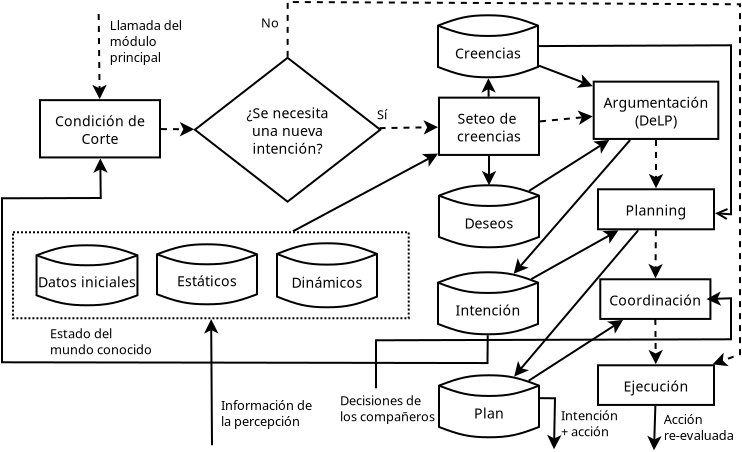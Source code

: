 <?xml version="1.0" encoding="UTF-8"?>
<dia:diagram xmlns:dia="http://www.lysator.liu.se/~alla/dia/">
  <dia:layer name="Background" visible="true" active="true">
    <dia:object type="Flowchart - Box" version="0" id="O0">
      <dia:attribute name="obj_pos">
        <dia:point val="1.15,11.9"/>
      </dia:attribute>
      <dia:attribute name="obj_bb">
        <dia:rectangle val="1.1,11.85;20.986,16.248"/>
      </dia:attribute>
      <dia:attribute name="elem_corner">
        <dia:point val="1.15,11.9"/>
      </dia:attribute>
      <dia:attribute name="elem_width">
        <dia:real val="19.786"/>
      </dia:attribute>
      <dia:attribute name="elem_height">
        <dia:real val="4.298"/>
      </dia:attribute>
      <dia:attribute name="border_width">
        <dia:real val="0.1"/>
      </dia:attribute>
      <dia:attribute name="show_background">
        <dia:boolean val="false"/>
      </dia:attribute>
      <dia:attribute name="line_style">
        <dia:enum val="4"/>
      </dia:attribute>
      <dia:attribute name="padding">
        <dia:real val="0.5"/>
      </dia:attribute>
      <dia:attribute name="text">
        <dia:composite type="text">
          <dia:attribute name="string">
            <dia:string>##</dia:string>
          </dia:attribute>
          <dia:attribute name="font">
            <dia:font family="sans" style="0" name="Helvetica"/>
          </dia:attribute>
          <dia:attribute name="height">
            <dia:real val="0.8"/>
          </dia:attribute>
          <dia:attribute name="pos">
            <dia:point val="11.043,14.289"/>
          </dia:attribute>
          <dia:attribute name="color">
            <dia:color val="#000000"/>
          </dia:attribute>
          <dia:attribute name="alignment">
            <dia:enum val="1"/>
          </dia:attribute>
        </dia:composite>
      </dia:attribute>
    </dia:object>
    <dia:object type="Standard - Line" version="0" id="O1">
      <dia:attribute name="obj_pos">
        <dia:point val="5.434,0.986"/>
      </dia:attribute>
      <dia:attribute name="obj_bb">
        <dia:rectangle val="5.114,0.935;5.838,5.356"/>
      </dia:attribute>
      <dia:attribute name="conn_endpoints">
        <dia:point val="5.434,0.986"/>
        <dia:point val="5.483,5.244"/>
      </dia:attribute>
      <dia:attribute name="numcp">
        <dia:int val="1"/>
      </dia:attribute>
      <dia:attribute name="line_style">
        <dia:enum val="1"/>
      </dia:attribute>
      <dia:attribute name="end_arrow">
        <dia:enum val="22"/>
      </dia:attribute>
      <dia:attribute name="end_arrow_length">
        <dia:real val="0.5"/>
      </dia:attribute>
      <dia:attribute name="end_arrow_width">
        <dia:real val="0.5"/>
      </dia:attribute>
      <dia:attribute name="dashlength">
        <dia:real val="0.3"/>
      </dia:attribute>
      <dia:connections>
        <dia:connection handle="1" to="O2" connection="16"/>
      </dia:connections>
    </dia:object>
    <dia:object type="Flowchart - Box" version="0" id="O2">
      <dia:attribute name="obj_pos">
        <dia:point val="2.5,5.293"/>
      </dia:attribute>
      <dia:attribute name="obj_bb">
        <dia:rectangle val="2.45,5.243;8.55,8.207"/>
      </dia:attribute>
      <dia:attribute name="elem_corner">
        <dia:point val="2.5,5.293"/>
      </dia:attribute>
      <dia:attribute name="elem_width">
        <dia:real val="6"/>
      </dia:attribute>
      <dia:attribute name="elem_height">
        <dia:real val="2.864"/>
      </dia:attribute>
      <dia:attribute name="show_background">
        <dia:boolean val="true"/>
      </dia:attribute>
      <dia:attribute name="padding">
        <dia:real val="0.5"/>
      </dia:attribute>
      <dia:attribute name="text">
        <dia:composite type="text">
          <dia:attribute name="string">
            <dia:string>#Condición de 
Corte#</dia:string>
          </dia:attribute>
          <dia:attribute name="font">
            <dia:font family="sans" style="0" name="Helvetica"/>
          </dia:attribute>
          <dia:attribute name="height">
            <dia:real val="0.882"/>
          </dia:attribute>
          <dia:attribute name="pos">
            <dia:point val="5.5,6.548"/>
          </dia:attribute>
          <dia:attribute name="color">
            <dia:color val="#000000"/>
          </dia:attribute>
          <dia:attribute name="alignment">
            <dia:enum val="1"/>
          </dia:attribute>
        </dia:composite>
      </dia:attribute>
    </dia:object>
    <dia:object type="Flowchart - Magnetic Disk" version="1" id="O3">
      <dia:attribute name="obj_pos">
        <dia:point val="2.35,12.55"/>
      </dia:attribute>
      <dia:attribute name="obj_bb">
        <dia:rectangle val="2.3,12.5;7.4,15.6"/>
      </dia:attribute>
      <dia:attribute name="meta">
        <dia:composite type="dict"/>
      </dia:attribute>
      <dia:attribute name="elem_corner">
        <dia:point val="2.35,12.55"/>
      </dia:attribute>
      <dia:attribute name="elem_width">
        <dia:real val="5"/>
      </dia:attribute>
      <dia:attribute name="elem_height">
        <dia:real val="3"/>
      </dia:attribute>
      <dia:attribute name="line_width">
        <dia:real val="0.1"/>
      </dia:attribute>
      <dia:attribute name="line_colour">
        <dia:color val="#000000"/>
      </dia:attribute>
      <dia:attribute name="fill_colour">
        <dia:color val="#ffffff"/>
      </dia:attribute>
      <dia:attribute name="show_background">
        <dia:boolean val="true"/>
      </dia:attribute>
      <dia:attribute name="line_style">
        <dia:enum val="0"/>
        <dia:real val="1"/>
      </dia:attribute>
      <dia:attribute name="padding">
        <dia:real val="0.1"/>
      </dia:attribute>
      <dia:attribute name="text">
        <dia:composite type="text">
          <dia:attribute name="string">
            <dia:string>#Datos iniciales#</dia:string>
          </dia:attribute>
          <dia:attribute name="font">
            <dia:font family="sans" style="0" name="Helvetica"/>
          </dia:attribute>
          <dia:attribute name="height">
            <dia:real val="0.882"/>
          </dia:attribute>
          <dia:attribute name="pos">
            <dia:point val="4.85,14.565"/>
          </dia:attribute>
          <dia:attribute name="color">
            <dia:color val="#000000"/>
          </dia:attribute>
          <dia:attribute name="alignment">
            <dia:enum val="1"/>
          </dia:attribute>
        </dia:composite>
      </dia:attribute>
      <dia:attribute name="flip_horizontal">
        <dia:boolean val="false"/>
      </dia:attribute>
      <dia:attribute name="flip_vertical">
        <dia:boolean val="false"/>
      </dia:attribute>
      <dia:attribute name="subscale">
        <dia:real val="1"/>
      </dia:attribute>
    </dia:object>
    <dia:object type="Flowchart - Magnetic Disk" version="1" id="O4">
      <dia:attribute name="obj_pos">
        <dia:point val="8.35,12.5"/>
      </dia:attribute>
      <dia:attribute name="obj_bb">
        <dia:rectangle val="8.3,12.45;13.4,15.55"/>
      </dia:attribute>
      <dia:attribute name="meta">
        <dia:composite type="dict"/>
      </dia:attribute>
      <dia:attribute name="elem_corner">
        <dia:point val="8.35,12.5"/>
      </dia:attribute>
      <dia:attribute name="elem_width">
        <dia:real val="5"/>
      </dia:attribute>
      <dia:attribute name="elem_height">
        <dia:real val="3"/>
      </dia:attribute>
      <dia:attribute name="line_width">
        <dia:real val="0.1"/>
      </dia:attribute>
      <dia:attribute name="line_colour">
        <dia:color val="#000000"/>
      </dia:attribute>
      <dia:attribute name="fill_colour">
        <dia:color val="#ffffff"/>
      </dia:attribute>
      <dia:attribute name="show_background">
        <dia:boolean val="true"/>
      </dia:attribute>
      <dia:attribute name="line_style">
        <dia:enum val="0"/>
        <dia:real val="1"/>
      </dia:attribute>
      <dia:attribute name="padding">
        <dia:real val="0.1"/>
      </dia:attribute>
      <dia:attribute name="text">
        <dia:composite type="text">
          <dia:attribute name="string">
            <dia:string>#Estáticos#</dia:string>
          </dia:attribute>
          <dia:attribute name="font">
            <dia:font family="sans" style="0" name="Helvetica"/>
          </dia:attribute>
          <dia:attribute name="height">
            <dia:real val="0.882"/>
          </dia:attribute>
          <dia:attribute name="pos">
            <dia:point val="10.85,14.515"/>
          </dia:attribute>
          <dia:attribute name="color">
            <dia:color val="#000000"/>
          </dia:attribute>
          <dia:attribute name="alignment">
            <dia:enum val="1"/>
          </dia:attribute>
        </dia:composite>
      </dia:attribute>
      <dia:attribute name="flip_horizontal">
        <dia:boolean val="false"/>
      </dia:attribute>
      <dia:attribute name="flip_vertical">
        <dia:boolean val="false"/>
      </dia:attribute>
      <dia:attribute name="subscale">
        <dia:real val="1"/>
      </dia:attribute>
    </dia:object>
    <dia:object type="Flowchart - Magnetic Disk" version="1" id="O5">
      <dia:attribute name="obj_pos">
        <dia:point val="14.35,12.45"/>
      </dia:attribute>
      <dia:attribute name="obj_bb">
        <dia:rectangle val="14.3,12.4;19.4,15.7"/>
      </dia:attribute>
      <dia:attribute name="meta">
        <dia:composite type="dict"/>
      </dia:attribute>
      <dia:attribute name="elem_corner">
        <dia:point val="14.35,12.45"/>
      </dia:attribute>
      <dia:attribute name="elem_width">
        <dia:real val="5"/>
      </dia:attribute>
      <dia:attribute name="elem_height">
        <dia:real val="3.2"/>
      </dia:attribute>
      <dia:attribute name="line_width">
        <dia:real val="0.1"/>
      </dia:attribute>
      <dia:attribute name="line_colour">
        <dia:color val="#000000"/>
      </dia:attribute>
      <dia:attribute name="fill_colour">
        <dia:color val="#ffffff"/>
      </dia:attribute>
      <dia:attribute name="show_background">
        <dia:boolean val="true"/>
      </dia:attribute>
      <dia:attribute name="line_style">
        <dia:enum val="0"/>
        <dia:real val="1"/>
      </dia:attribute>
      <dia:attribute name="padding">
        <dia:real val="0.1"/>
      </dia:attribute>
      <dia:attribute name="text">
        <dia:composite type="text">
          <dia:attribute name="string">
            <dia:string>#Dinámicos#</dia:string>
          </dia:attribute>
          <dia:attribute name="font">
            <dia:font family="sans" style="0" name="Helvetica"/>
          </dia:attribute>
          <dia:attribute name="height">
            <dia:real val="0.882"/>
          </dia:attribute>
          <dia:attribute name="pos">
            <dia:point val="16.85,14.581"/>
          </dia:attribute>
          <dia:attribute name="color">
            <dia:color val="#000000"/>
          </dia:attribute>
          <dia:attribute name="alignment">
            <dia:enum val="1"/>
          </dia:attribute>
        </dia:composite>
      </dia:attribute>
      <dia:attribute name="flip_horizontal">
        <dia:boolean val="false"/>
      </dia:attribute>
      <dia:attribute name="flip_vertical">
        <dia:boolean val="false"/>
      </dia:attribute>
      <dia:attribute name="subscale">
        <dia:real val="1"/>
      </dia:attribute>
    </dia:object>
    <dia:object type="Standard - Line" version="0" id="O6">
      <dia:attribute name="obj_pos">
        <dia:point val="11.1,22.55"/>
      </dia:attribute>
      <dia:attribute name="obj_bb">
        <dia:rectangle val="10.7,16.133;11.424,22.6"/>
      </dia:attribute>
      <dia:attribute name="conn_endpoints">
        <dia:point val="11.1,22.55"/>
        <dia:point val="11.058,16.245"/>
      </dia:attribute>
      <dia:attribute name="numcp">
        <dia:int val="1"/>
      </dia:attribute>
      <dia:attribute name="end_arrow">
        <dia:enum val="22"/>
      </dia:attribute>
      <dia:attribute name="end_arrow_length">
        <dia:real val="0.5"/>
      </dia:attribute>
      <dia:attribute name="end_arrow_width">
        <dia:real val="0.5"/>
      </dia:attribute>
      <dia:connections>
        <dia:connection handle="1" to="O0" connection="16"/>
      </dia:connections>
    </dia:object>
    <dia:object type="Standard - Text" version="1" id="O7">
      <dia:attribute name="obj_pos">
        <dia:point val="3,17.2"/>
      </dia:attribute>
      <dia:attribute name="obj_bb">
        <dia:rectangle val="3,16.56;7.647,18.133"/>
      </dia:attribute>
      <dia:attribute name="text">
        <dia:composite type="text">
          <dia:attribute name="string">
            <dia:string>#Estado del
mundo conocido#</dia:string>
          </dia:attribute>
          <dia:attribute name="font">
            <dia:font family="sans" style="0" name="Helvetica"/>
          </dia:attribute>
          <dia:attribute name="height">
            <dia:real val="0.8"/>
          </dia:attribute>
          <dia:attribute name="pos">
            <dia:point val="3,17.2"/>
          </dia:attribute>
          <dia:attribute name="color">
            <dia:color val="#000000"/>
          </dia:attribute>
          <dia:attribute name="alignment">
            <dia:enum val="0"/>
          </dia:attribute>
        </dia:composite>
      </dia:attribute>
      <dia:attribute name="valign">
        <dia:enum val="3"/>
      </dia:attribute>
    </dia:object>
    <dia:object type="Flowchart - Magnetic Disk" version="1" id="O8">
      <dia:attribute name="obj_pos">
        <dia:point val="22.4,1.05"/>
      </dia:attribute>
      <dia:attribute name="obj_bb">
        <dia:rectangle val="22.35,1;27.45,4.2"/>
      </dia:attribute>
      <dia:attribute name="meta">
        <dia:composite type="dict"/>
      </dia:attribute>
      <dia:attribute name="elem_corner">
        <dia:point val="22.4,1.05"/>
      </dia:attribute>
      <dia:attribute name="elem_width">
        <dia:real val="5"/>
      </dia:attribute>
      <dia:attribute name="elem_height">
        <dia:real val="3.1"/>
      </dia:attribute>
      <dia:attribute name="line_width">
        <dia:real val="0.1"/>
      </dia:attribute>
      <dia:attribute name="line_colour">
        <dia:color val="#000000"/>
      </dia:attribute>
      <dia:attribute name="fill_colour">
        <dia:color val="#ffffff"/>
      </dia:attribute>
      <dia:attribute name="show_background">
        <dia:boolean val="true"/>
      </dia:attribute>
      <dia:attribute name="line_style">
        <dia:enum val="0"/>
        <dia:real val="1"/>
      </dia:attribute>
      <dia:attribute name="padding">
        <dia:real val="0.1"/>
      </dia:attribute>
      <dia:attribute name="text">
        <dia:composite type="text">
          <dia:attribute name="string">
            <dia:string>#Creencias#</dia:string>
          </dia:attribute>
          <dia:attribute name="font">
            <dia:font family="sans" style="0" name="Helvetica"/>
          </dia:attribute>
          <dia:attribute name="height">
            <dia:real val="0.882"/>
          </dia:attribute>
          <dia:attribute name="pos">
            <dia:point val="24.9,3.123"/>
          </dia:attribute>
          <dia:attribute name="color">
            <dia:color val="#000000"/>
          </dia:attribute>
          <dia:attribute name="alignment">
            <dia:enum val="1"/>
          </dia:attribute>
        </dia:composite>
      </dia:attribute>
      <dia:attribute name="flip_horizontal">
        <dia:boolean val="false"/>
      </dia:attribute>
      <dia:attribute name="flip_vertical">
        <dia:boolean val="false"/>
      </dia:attribute>
      <dia:attribute name="subscale">
        <dia:real val="1"/>
      </dia:attribute>
    </dia:object>
    <dia:object type="Flowchart - Diamond" version="0" id="O9">
      <dia:attribute name="obj_pos">
        <dia:point val="10.323,3.236"/>
      </dia:attribute>
      <dia:attribute name="obj_bb">
        <dia:rectangle val="10.273,3.186;19.483,10.357"/>
      </dia:attribute>
      <dia:attribute name="elem_corner">
        <dia:point val="10.323,3.236"/>
      </dia:attribute>
      <dia:attribute name="elem_width">
        <dia:real val="9.11"/>
      </dia:attribute>
      <dia:attribute name="elem_height">
        <dia:real val="7.072"/>
      </dia:attribute>
      <dia:attribute name="border_width">
        <dia:real val="0.1"/>
      </dia:attribute>
      <dia:attribute name="show_background">
        <dia:boolean val="true"/>
      </dia:attribute>
      <dia:attribute name="padding">
        <dia:real val="0.354"/>
      </dia:attribute>
      <dia:attribute name="text">
        <dia:composite type="text">
          <dia:attribute name="string">
            <dia:string>#¿Se necesita
una nueva
intención?#</dia:string>
          </dia:attribute>
          <dia:attribute name="font">
            <dia:font family="sans" style="0" name="Helvetica"/>
          </dia:attribute>
          <dia:attribute name="height">
            <dia:real val="0.882"/>
          </dia:attribute>
          <dia:attribute name="pos">
            <dia:point val="14.878,6.154"/>
          </dia:attribute>
          <dia:attribute name="color">
            <dia:color val="#000000"/>
          </dia:attribute>
          <dia:attribute name="alignment">
            <dia:enum val="1"/>
          </dia:attribute>
        </dia:composite>
      </dia:attribute>
    </dia:object>
    <dia:object type="Flowchart - Magnetic Disk" version="1" id="O10">
      <dia:attribute name="obj_pos">
        <dia:point val="22.45,9.55"/>
      </dia:attribute>
      <dia:attribute name="obj_bb">
        <dia:rectangle val="22.4,9.5;27.5,12.7"/>
      </dia:attribute>
      <dia:attribute name="meta">
        <dia:composite type="dict"/>
      </dia:attribute>
      <dia:attribute name="elem_corner">
        <dia:point val="22.45,9.55"/>
      </dia:attribute>
      <dia:attribute name="elem_width">
        <dia:real val="5"/>
      </dia:attribute>
      <dia:attribute name="elem_height">
        <dia:real val="3.1"/>
      </dia:attribute>
      <dia:attribute name="line_width">
        <dia:real val="0.1"/>
      </dia:attribute>
      <dia:attribute name="line_colour">
        <dia:color val="#000000"/>
      </dia:attribute>
      <dia:attribute name="fill_colour">
        <dia:color val="#ffffff"/>
      </dia:attribute>
      <dia:attribute name="show_background">
        <dia:boolean val="true"/>
      </dia:attribute>
      <dia:attribute name="line_style">
        <dia:enum val="0"/>
        <dia:real val="1"/>
      </dia:attribute>
      <dia:attribute name="padding">
        <dia:real val="0.1"/>
      </dia:attribute>
      <dia:attribute name="text">
        <dia:composite type="text">
          <dia:attribute name="string">
            <dia:string>#Deseos#</dia:string>
          </dia:attribute>
          <dia:attribute name="font">
            <dia:font family="sans" style="0" name="Helvetica"/>
          </dia:attribute>
          <dia:attribute name="height">
            <dia:real val="0.882"/>
          </dia:attribute>
          <dia:attribute name="pos">
            <dia:point val="24.95,11.623"/>
          </dia:attribute>
          <dia:attribute name="color">
            <dia:color val="#000000"/>
          </dia:attribute>
          <dia:attribute name="alignment">
            <dia:enum val="1"/>
          </dia:attribute>
        </dia:composite>
      </dia:attribute>
      <dia:attribute name="flip_horizontal">
        <dia:boolean val="false"/>
      </dia:attribute>
      <dia:attribute name="flip_vertical">
        <dia:boolean val="false"/>
      </dia:attribute>
      <dia:attribute name="subscale">
        <dia:real val="1"/>
      </dia:attribute>
    </dia:object>
    <dia:object type="Flowchart - Magnetic Disk" version="1" id="O11">
      <dia:attribute name="obj_pos">
        <dia:point val="22.4,13.9"/>
      </dia:attribute>
      <dia:attribute name="obj_bb">
        <dia:rectangle val="22.35,13.85;27.45,17.05"/>
      </dia:attribute>
      <dia:attribute name="meta">
        <dia:composite type="dict"/>
      </dia:attribute>
      <dia:attribute name="elem_corner">
        <dia:point val="22.4,13.9"/>
      </dia:attribute>
      <dia:attribute name="elem_width">
        <dia:real val="5"/>
      </dia:attribute>
      <dia:attribute name="elem_height">
        <dia:real val="3.1"/>
      </dia:attribute>
      <dia:attribute name="line_width">
        <dia:real val="0.1"/>
      </dia:attribute>
      <dia:attribute name="line_colour">
        <dia:color val="#000000"/>
      </dia:attribute>
      <dia:attribute name="fill_colour">
        <dia:color val="#ffffff"/>
      </dia:attribute>
      <dia:attribute name="show_background">
        <dia:boolean val="true"/>
      </dia:attribute>
      <dia:attribute name="line_style">
        <dia:enum val="0"/>
        <dia:real val="1"/>
      </dia:attribute>
      <dia:attribute name="padding">
        <dia:real val="0.1"/>
      </dia:attribute>
      <dia:attribute name="text">
        <dia:composite type="text">
          <dia:attribute name="string">
            <dia:string>#Intención#</dia:string>
          </dia:attribute>
          <dia:attribute name="font">
            <dia:font family="sans" style="0" name="Helvetica"/>
          </dia:attribute>
          <dia:attribute name="height">
            <dia:real val="0.882"/>
          </dia:attribute>
          <dia:attribute name="pos">
            <dia:point val="24.9,15.973"/>
          </dia:attribute>
          <dia:attribute name="color">
            <dia:color val="#000000"/>
          </dia:attribute>
          <dia:attribute name="alignment">
            <dia:enum val="1"/>
          </dia:attribute>
        </dia:composite>
      </dia:attribute>
      <dia:attribute name="flip_horizontal">
        <dia:boolean val="false"/>
      </dia:attribute>
      <dia:attribute name="flip_vertical">
        <dia:boolean val="false"/>
      </dia:attribute>
      <dia:attribute name="subscale">
        <dia:real val="1"/>
      </dia:attribute>
    </dia:object>
    <dia:object type="Standard - Line" version="0" id="O12">
      <dia:attribute name="obj_pos">
        <dia:point val="8.55,6.74"/>
      </dia:attribute>
      <dia:attribute name="obj_bb">
        <dia:rectangle val="8.5,6.384;10.4,7.107"/>
      </dia:attribute>
      <dia:attribute name="conn_endpoints">
        <dia:point val="8.55,6.74"/>
        <dia:point val="10.289,6.749"/>
      </dia:attribute>
      <dia:attribute name="numcp">
        <dia:int val="1"/>
      </dia:attribute>
      <dia:attribute name="line_style">
        <dia:enum val="1"/>
      </dia:attribute>
      <dia:attribute name="end_arrow">
        <dia:enum val="22"/>
      </dia:attribute>
      <dia:attribute name="end_arrow_length">
        <dia:real val="0.5"/>
      </dia:attribute>
      <dia:attribute name="end_arrow_width">
        <dia:real val="0.5"/>
      </dia:attribute>
      <dia:attribute name="dashlength">
        <dia:real val="0.3"/>
      </dia:attribute>
      <dia:connections>
        <dia:connection handle="0" to="O2" connection="16"/>
        <dia:connection handle="1" to="O9" connection="16"/>
      </dia:connections>
    </dia:object>
    <dia:object type="Standard - PolyLine" version="0" id="O13">
      <dia:attribute name="obj_pos">
        <dia:point val="14.878,6.771"/>
      </dia:attribute>
      <dia:attribute name="obj_bb">
        <dia:rectangle val="19.348,6.249;25.062,6.972"/>
      </dia:attribute>
      <dia:attribute name="poly_points">
        <dia:point val="14.878,6.771"/>
        <dia:point val="24.95,6.6"/>
      </dia:attribute>
      <dia:attribute name="line_style">
        <dia:enum val="1"/>
      </dia:attribute>
      <dia:attribute name="dashlength">
        <dia:real val="0.3"/>
      </dia:attribute>
      <dia:attribute name="end_arrow">
        <dia:enum val="22"/>
      </dia:attribute>
      <dia:attribute name="end_arrow_length">
        <dia:real val="0.5"/>
      </dia:attribute>
      <dia:attribute name="end_arrow_width">
        <dia:real val="0.5"/>
      </dia:attribute>
      <dia:connections>
        <dia:connection handle="0" to="O9" connection="16"/>
        <dia:connection handle="1" to="O15" connection="16"/>
      </dia:connections>
    </dia:object>
    <dia:object type="Standard - Text" version="1" id="O14">
      <dia:attribute name="obj_pos">
        <dia:point val="13.546,1.661"/>
      </dia:attribute>
      <dia:attribute name="obj_bb">
        <dia:rectangle val="13.546,1.021;14.321,1.793"/>
      </dia:attribute>
      <dia:attribute name="text">
        <dia:composite type="text">
          <dia:attribute name="string">
            <dia:string>#No#</dia:string>
          </dia:attribute>
          <dia:attribute name="font">
            <dia:font family="sans" style="0" name="Helvetica"/>
          </dia:attribute>
          <dia:attribute name="height">
            <dia:real val="0.8"/>
          </dia:attribute>
          <dia:attribute name="pos">
            <dia:point val="13.546,1.661"/>
          </dia:attribute>
          <dia:attribute name="color">
            <dia:color val="#000000"/>
          </dia:attribute>
          <dia:attribute name="alignment">
            <dia:enum val="0"/>
          </dia:attribute>
        </dia:composite>
      </dia:attribute>
      <dia:attribute name="valign">
        <dia:enum val="3"/>
      </dia:attribute>
    </dia:object>
    <dia:object type="Flowchart - Box" version="0" id="O15">
      <dia:attribute name="obj_pos">
        <dia:point val="22.45,5.168"/>
      </dia:attribute>
      <dia:attribute name="obj_bb">
        <dia:rectangle val="22.4,5.118;27.5,8.082"/>
      </dia:attribute>
      <dia:attribute name="elem_corner">
        <dia:point val="22.45,5.168"/>
      </dia:attribute>
      <dia:attribute name="elem_width">
        <dia:real val="5"/>
      </dia:attribute>
      <dia:attribute name="elem_height">
        <dia:real val="2.864"/>
      </dia:attribute>
      <dia:attribute name="border_width">
        <dia:real val="0.1"/>
      </dia:attribute>
      <dia:attribute name="show_background">
        <dia:boolean val="true"/>
      </dia:attribute>
      <dia:attribute name="padding">
        <dia:real val="0.5"/>
      </dia:attribute>
      <dia:attribute name="text">
        <dia:composite type="text">
          <dia:attribute name="string">
            <dia:string>#Seteo de 
creencias#</dia:string>
          </dia:attribute>
          <dia:attribute name="font">
            <dia:font family="sans" style="0" name="Helvetica"/>
          </dia:attribute>
          <dia:attribute name="height">
            <dia:real val="0.882"/>
          </dia:attribute>
          <dia:attribute name="pos">
            <dia:point val="24.95,6.423"/>
          </dia:attribute>
          <dia:attribute name="color">
            <dia:color val="#000000"/>
          </dia:attribute>
          <dia:attribute name="alignment">
            <dia:enum val="1"/>
          </dia:attribute>
        </dia:composite>
      </dia:attribute>
    </dia:object>
    <dia:object type="Standard - Line" version="0" id="O16">
      <dia:attribute name="obj_pos">
        <dia:point val="24.931,5.119"/>
      </dia:attribute>
      <dia:attribute name="obj_bb">
        <dia:rectangle val="24.566,4.088;25.289,5.169"/>
      </dia:attribute>
      <dia:attribute name="conn_endpoints">
        <dia:point val="24.931,5.119"/>
        <dia:point val="24.92,4.2"/>
      </dia:attribute>
      <dia:attribute name="numcp">
        <dia:int val="1"/>
      </dia:attribute>
      <dia:attribute name="end_arrow">
        <dia:enum val="22"/>
      </dia:attribute>
      <dia:attribute name="end_arrow_length">
        <dia:real val="0.5"/>
      </dia:attribute>
      <dia:attribute name="end_arrow_width">
        <dia:real val="0.5"/>
      </dia:attribute>
      <dia:connections>
        <dia:connection handle="0" to="O15" connection="16"/>
        <dia:connection handle="1" to="O8" connection="16"/>
      </dia:connections>
    </dia:object>
    <dia:object type="Standard - Line" version="0" id="O17">
      <dia:attribute name="obj_pos">
        <dia:point val="24.95,8.082"/>
      </dia:attribute>
      <dia:attribute name="obj_bb">
        <dia:rectangle val="24.588,8.032;25.312,9.662"/>
      </dia:attribute>
      <dia:attribute name="conn_endpoints">
        <dia:point val="24.95,8.082"/>
        <dia:point val="24.95,9.55"/>
      </dia:attribute>
      <dia:attribute name="numcp">
        <dia:int val="1"/>
      </dia:attribute>
      <dia:attribute name="end_arrow">
        <dia:enum val="22"/>
      </dia:attribute>
      <dia:attribute name="end_arrow_length">
        <dia:real val="0.5"/>
      </dia:attribute>
      <dia:attribute name="end_arrow_width">
        <dia:real val="0.5"/>
      </dia:attribute>
      <dia:connections>
        <dia:connection handle="0" to="O15" connection="16"/>
        <dia:connection handle="1" to="O10" connection="16"/>
      </dia:connections>
    </dia:object>
    <dia:object type="Standard - Line" version="0" id="O18">
      <dia:attribute name="obj_pos">
        <dia:point val="27.499,6.356"/>
      </dia:attribute>
      <dia:attribute name="obj_bb">
        <dia:rectangle val="27.445,5.781;30.461,6.501"/>
      </dia:attribute>
      <dia:attribute name="conn_endpoints">
        <dia:point val="27.499,6.356"/>
        <dia:point val="30.35,6.083"/>
      </dia:attribute>
      <dia:attribute name="numcp">
        <dia:int val="1"/>
      </dia:attribute>
      <dia:attribute name="line_style">
        <dia:enum val="1"/>
      </dia:attribute>
      <dia:attribute name="end_arrow">
        <dia:enum val="22"/>
      </dia:attribute>
      <dia:attribute name="end_arrow_length">
        <dia:real val="0.5"/>
      </dia:attribute>
      <dia:attribute name="end_arrow_width">
        <dia:real val="0.5"/>
      </dia:attribute>
      <dia:attribute name="dashlength">
        <dia:real val="0.3"/>
      </dia:attribute>
      <dia:connections>
        <dia:connection handle="0" to="O15" connection="16"/>
        <dia:connection handle="1" to="O19" connection="16"/>
      </dia:connections>
    </dia:object>
    <dia:object type="Flowchart - Box" version="0" id="O19">
      <dia:attribute name="obj_pos">
        <dia:point val="30.4,4.368"/>
      </dia:attribute>
      <dia:attribute name="obj_bb">
        <dia:rectangle val="30.35,4.318;36.25,7.282"/>
      </dia:attribute>
      <dia:attribute name="elem_corner">
        <dia:point val="30.4,4.368"/>
      </dia:attribute>
      <dia:attribute name="elem_width">
        <dia:real val="5.8"/>
      </dia:attribute>
      <dia:attribute name="elem_height">
        <dia:real val="2.864"/>
      </dia:attribute>
      <dia:attribute name="border_width">
        <dia:real val="0.1"/>
      </dia:attribute>
      <dia:attribute name="show_background">
        <dia:boolean val="true"/>
      </dia:attribute>
      <dia:attribute name="padding">
        <dia:real val="0.5"/>
      </dia:attribute>
      <dia:attribute name="text">
        <dia:composite type="text">
          <dia:attribute name="string">
            <dia:string>#Argumentación
(DeLP)#</dia:string>
          </dia:attribute>
          <dia:attribute name="font">
            <dia:font family="sans" style="0" name="Helvetica"/>
          </dia:attribute>
          <dia:attribute name="height">
            <dia:real val="0.882"/>
          </dia:attribute>
          <dia:attribute name="pos">
            <dia:point val="33.3,5.623"/>
          </dia:attribute>
          <dia:attribute name="color">
            <dia:color val="#000000"/>
          </dia:attribute>
          <dia:attribute name="alignment">
            <dia:enum val="1"/>
          </dia:attribute>
        </dia:composite>
      </dia:attribute>
    </dia:object>
    <dia:object type="Flowchart - Box" version="0" id="O20">
      <dia:attribute name="obj_pos">
        <dia:point val="30.4,9.75"/>
      </dia:attribute>
      <dia:attribute name="obj_bb">
        <dia:rectangle val="30.35,9.7;36.25,11.8"/>
      </dia:attribute>
      <dia:attribute name="elem_corner">
        <dia:point val="30.4,9.75"/>
      </dia:attribute>
      <dia:attribute name="elem_width">
        <dia:real val="5.8"/>
      </dia:attribute>
      <dia:attribute name="elem_height">
        <dia:real val="2"/>
      </dia:attribute>
      <dia:attribute name="border_width">
        <dia:real val="0.1"/>
      </dia:attribute>
      <dia:attribute name="show_background">
        <dia:boolean val="true"/>
      </dia:attribute>
      <dia:attribute name="padding">
        <dia:real val="0.5"/>
      </dia:attribute>
      <dia:attribute name="text">
        <dia:composite type="text">
          <dia:attribute name="string">
            <dia:string>#Planning#</dia:string>
          </dia:attribute>
          <dia:attribute name="font">
            <dia:font family="sans" style="0" name="Helvetica"/>
          </dia:attribute>
          <dia:attribute name="height">
            <dia:real val="0.882"/>
          </dia:attribute>
          <dia:attribute name="pos">
            <dia:point val="33.3,11.014"/>
          </dia:attribute>
          <dia:attribute name="color">
            <dia:color val="#000000"/>
          </dia:attribute>
          <dia:attribute name="alignment">
            <dia:enum val="1"/>
          </dia:attribute>
        </dia:composite>
      </dia:attribute>
    </dia:object>
    <dia:object type="Flowchart - Box" version="0" id="O21">
      <dia:attribute name="obj_pos">
        <dia:point val="30.4,18.55"/>
      </dia:attribute>
      <dia:attribute name="obj_bb">
        <dia:rectangle val="30.35,18.5;36.25,20.582"/>
      </dia:attribute>
      <dia:attribute name="elem_corner">
        <dia:point val="30.4,18.55"/>
      </dia:attribute>
      <dia:attribute name="elem_width">
        <dia:real val="5.8"/>
      </dia:attribute>
      <dia:attribute name="elem_height">
        <dia:real val="1.982"/>
      </dia:attribute>
      <dia:attribute name="border_width">
        <dia:real val="0.1"/>
      </dia:attribute>
      <dia:attribute name="show_background">
        <dia:boolean val="true"/>
      </dia:attribute>
      <dia:attribute name="padding">
        <dia:real val="0.5"/>
      </dia:attribute>
      <dia:attribute name="text">
        <dia:composite type="text">
          <dia:attribute name="string">
            <dia:string>#Ejecución#</dia:string>
          </dia:attribute>
          <dia:attribute name="font">
            <dia:font family="sans" style="0" name="Helvetica"/>
          </dia:attribute>
          <dia:attribute name="height">
            <dia:real val="0.882"/>
          </dia:attribute>
          <dia:attribute name="pos">
            <dia:point val="33.3,19.805"/>
          </dia:attribute>
          <dia:attribute name="color">
            <dia:color val="#000000"/>
          </dia:attribute>
          <dia:attribute name="alignment">
            <dia:enum val="1"/>
          </dia:attribute>
        </dia:composite>
      </dia:attribute>
    </dia:object>
    <dia:object type="Standard - Line" version="0" id="O22">
      <dia:attribute name="obj_pos">
        <dia:point val="33.3,7.282"/>
      </dia:attribute>
      <dia:attribute name="obj_bb">
        <dia:rectangle val="32.938,7.232;33.662,9.812"/>
      </dia:attribute>
      <dia:attribute name="conn_endpoints">
        <dia:point val="33.3,7.282"/>
        <dia:point val="33.3,9.7"/>
      </dia:attribute>
      <dia:attribute name="numcp">
        <dia:int val="1"/>
      </dia:attribute>
      <dia:attribute name="line_style">
        <dia:enum val="1"/>
      </dia:attribute>
      <dia:attribute name="end_arrow">
        <dia:enum val="22"/>
      </dia:attribute>
      <dia:attribute name="end_arrow_length">
        <dia:real val="0.5"/>
      </dia:attribute>
      <dia:attribute name="end_arrow_width">
        <dia:real val="0.5"/>
      </dia:attribute>
      <dia:attribute name="dashlength">
        <dia:real val="0.3"/>
      </dia:attribute>
      <dia:connections>
        <dia:connection handle="0" to="O19" connection="16"/>
        <dia:connection handle="1" to="O20" connection="16"/>
      </dia:connections>
    </dia:object>
    <dia:object type="Standard - Line" version="0" id="O23">
      <dia:attribute name="obj_pos">
        <dia:point val="33.292,11.799"/>
      </dia:attribute>
      <dia:attribute name="obj_bb">
        <dia:rectangle val="32.918,11.749;33.641,14.312"/>
      </dia:attribute>
      <dia:attribute name="conn_endpoints">
        <dia:point val="33.292,11.799"/>
        <dia:point val="33.275,14.2"/>
      </dia:attribute>
      <dia:attribute name="numcp">
        <dia:int val="1"/>
      </dia:attribute>
      <dia:attribute name="line_style">
        <dia:enum val="1"/>
      </dia:attribute>
      <dia:attribute name="end_arrow">
        <dia:enum val="22"/>
      </dia:attribute>
      <dia:attribute name="end_arrow_length">
        <dia:real val="0.5"/>
      </dia:attribute>
      <dia:attribute name="end_arrow_width">
        <dia:real val="0.5"/>
      </dia:attribute>
      <dia:attribute name="dashlength">
        <dia:real val="0.3"/>
      </dia:attribute>
      <dia:connections>
        <dia:connection handle="0" to="O20" connection="16"/>
        <dia:connection handle="1" to="O40" connection="16"/>
      </dia:connections>
    </dia:object>
    <dia:object type="Standard - Line" version="0" id="O24">
      <dia:attribute name="obj_pos">
        <dia:point val="15.149,11.85"/>
      </dia:attribute>
      <dia:attribute name="obj_bb">
        <dia:rectangle val="15.081,7.896;22.498,11.918"/>
      </dia:attribute>
      <dia:attribute name="conn_endpoints">
        <dia:point val="15.149,11.85"/>
        <dia:point val="22.4,7.966"/>
      </dia:attribute>
      <dia:attribute name="numcp">
        <dia:int val="1"/>
      </dia:attribute>
      <dia:attribute name="end_arrow">
        <dia:enum val="22"/>
      </dia:attribute>
      <dia:attribute name="end_arrow_length">
        <dia:real val="0.5"/>
      </dia:attribute>
      <dia:attribute name="end_arrow_width">
        <dia:real val="0.5"/>
      </dia:attribute>
      <dia:connections>
        <dia:connection handle="0" to="O0" connection="16"/>
        <dia:connection handle="1" to="O15" connection="16"/>
      </dia:connections>
    </dia:object>
    <dia:object type="Standard - Line" version="0" id="O25">
      <dia:attribute name="obj_pos">
        <dia:point val="27.45,3.571"/>
      </dia:attribute>
      <dia:attribute name="obj_bb">
        <dia:rectangle val="27.385,3.507;30.455,4.803"/>
      </dia:attribute>
      <dia:attribute name="conn_endpoints">
        <dia:point val="27.45,3.571"/>
        <dia:point val="30.351,4.676"/>
      </dia:attribute>
      <dia:attribute name="numcp">
        <dia:int val="1"/>
      </dia:attribute>
      <dia:attribute name="end_arrow">
        <dia:enum val="22"/>
      </dia:attribute>
      <dia:attribute name="end_arrow_length">
        <dia:real val="0.5"/>
      </dia:attribute>
      <dia:attribute name="end_arrow_width">
        <dia:real val="0.5"/>
      </dia:attribute>
      <dia:connections>
        <dia:connection handle="0" to="O8" connection="16"/>
        <dia:connection handle="1" to="O19" connection="16"/>
      </dia:connections>
    </dia:object>
    <dia:object type="Standard - Line" version="0" id="O26">
      <dia:attribute name="obj_pos">
        <dia:point val="26.952,9.829"/>
      </dia:attribute>
      <dia:attribute name="obj_bb">
        <dia:rectangle val="26.883,7.213;31.06,9.898"/>
      </dia:attribute>
      <dia:attribute name="conn_endpoints">
        <dia:point val="26.952,9.829"/>
        <dia:point val="30.966,7.282"/>
      </dia:attribute>
      <dia:attribute name="numcp">
        <dia:int val="1"/>
      </dia:attribute>
      <dia:attribute name="end_arrow">
        <dia:enum val="22"/>
      </dia:attribute>
      <dia:attribute name="end_arrow_length">
        <dia:real val="0.5"/>
      </dia:attribute>
      <dia:attribute name="end_arrow_width">
        <dia:real val="0.5"/>
      </dia:attribute>
      <dia:connections>
        <dia:connection handle="0" to="O10" connection="16"/>
        <dia:connection handle="1" to="O19" connection="16"/>
      </dia:connections>
    </dia:object>
    <dia:object type="Standard - Line" version="0" id="O27">
      <dia:attribute name="obj_pos">
        <dia:point val="32.01,7.282"/>
      </dia:attribute>
      <dia:attribute name="obj_bb">
        <dia:rectangle val="26.11,7.212;32.08,14.059"/>
      </dia:attribute>
      <dia:attribute name="conn_endpoints">
        <dia:point val="32.01,7.282"/>
        <dia:point val="26.184,13.975"/>
      </dia:attribute>
      <dia:attribute name="numcp">
        <dia:int val="1"/>
      </dia:attribute>
      <dia:attribute name="end_arrow">
        <dia:enum val="22"/>
      </dia:attribute>
      <dia:attribute name="end_arrow_length">
        <dia:real val="0.5"/>
      </dia:attribute>
      <dia:attribute name="end_arrow_width">
        <dia:real val="0.5"/>
      </dia:attribute>
      <dia:connections>
        <dia:connection handle="0" to="O19" connection="16"/>
        <dia:connection handle="1" to="O11" connection="16"/>
      </dia:connections>
    </dia:object>
    <dia:object type="Standard - Line" version="0" id="O28">
      <dia:attribute name="obj_pos">
        <dia:point val="27.066,14.238"/>
      </dia:attribute>
      <dia:attribute name="obj_bb">
        <dia:rectangle val="26.998,11.731;31.521,14.306"/>
      </dia:attribute>
      <dia:attribute name="conn_endpoints">
        <dia:point val="27.066,14.238"/>
        <dia:point val="31.423,11.8"/>
      </dia:attribute>
      <dia:attribute name="numcp">
        <dia:int val="1"/>
      </dia:attribute>
      <dia:attribute name="end_arrow">
        <dia:enum val="22"/>
      </dia:attribute>
      <dia:attribute name="end_arrow_length">
        <dia:real val="0.5"/>
      </dia:attribute>
      <dia:attribute name="end_arrow_width">
        <dia:real val="0.5"/>
      </dia:attribute>
      <dia:connections>
        <dia:connection handle="0" to="O11" connection="16"/>
        <dia:connection handle="1" to="O20" connection="16"/>
      </dia:connections>
    </dia:object>
    <dia:object type="Flowchart - Magnetic Disk" version="1" id="O29">
      <dia:attribute name="obj_pos">
        <dia:point val="22.45,19.05"/>
      </dia:attribute>
      <dia:attribute name="obj_bb">
        <dia:rectangle val="22.4,19;27.5,22.2"/>
      </dia:attribute>
      <dia:attribute name="meta">
        <dia:composite type="dict"/>
      </dia:attribute>
      <dia:attribute name="elem_corner">
        <dia:point val="22.45,19.05"/>
      </dia:attribute>
      <dia:attribute name="elem_width">
        <dia:real val="5"/>
      </dia:attribute>
      <dia:attribute name="elem_height">
        <dia:real val="3.1"/>
      </dia:attribute>
      <dia:attribute name="line_width">
        <dia:real val="0.1"/>
      </dia:attribute>
      <dia:attribute name="line_colour">
        <dia:color val="#000000"/>
      </dia:attribute>
      <dia:attribute name="fill_colour">
        <dia:color val="#ffffff"/>
      </dia:attribute>
      <dia:attribute name="show_background">
        <dia:boolean val="true"/>
      </dia:attribute>
      <dia:attribute name="line_style">
        <dia:enum val="0"/>
        <dia:real val="1"/>
      </dia:attribute>
      <dia:attribute name="padding">
        <dia:real val="0.1"/>
      </dia:attribute>
      <dia:attribute name="text">
        <dia:composite type="text">
          <dia:attribute name="string">
            <dia:string>#Plan#</dia:string>
          </dia:attribute>
          <dia:attribute name="font">
            <dia:font family="sans" style="0" name="Helvetica"/>
          </dia:attribute>
          <dia:attribute name="height">
            <dia:real val="0.882"/>
          </dia:attribute>
          <dia:attribute name="pos">
            <dia:point val="24.95,21.123"/>
          </dia:attribute>
          <dia:attribute name="color">
            <dia:color val="#000000"/>
          </dia:attribute>
          <dia:attribute name="alignment">
            <dia:enum val="1"/>
          </dia:attribute>
        </dia:composite>
      </dia:attribute>
      <dia:attribute name="flip_horizontal">
        <dia:boolean val="false"/>
      </dia:attribute>
      <dia:attribute name="flip_vertical">
        <dia:boolean val="false"/>
      </dia:attribute>
      <dia:attribute name="subscale">
        <dia:real val="1"/>
      </dia:attribute>
    </dia:object>
    <dia:object type="Standard - Line" version="0" id="O30">
      <dia:attribute name="obj_pos">
        <dia:point val="32.41,11.8"/>
      </dia:attribute>
      <dia:attribute name="obj_bb">
        <dia:rectangle val="26.137,11.729;32.481,19.2"/>
      </dia:attribute>
      <dia:attribute name="conn_endpoints">
        <dia:point val="32.41,11.8"/>
        <dia:point val="26.209,19.115"/>
      </dia:attribute>
      <dia:attribute name="numcp">
        <dia:int val="1"/>
      </dia:attribute>
      <dia:attribute name="end_arrow">
        <dia:enum val="22"/>
      </dia:attribute>
      <dia:attribute name="end_arrow_length">
        <dia:real val="0.5"/>
      </dia:attribute>
      <dia:attribute name="end_arrow_width">
        <dia:real val="0.5"/>
      </dia:attribute>
      <dia:connections>
        <dia:connection handle="0" to="O20" connection="16"/>
        <dia:connection handle="1" to="O29" connection="16"/>
      </dia:connections>
    </dia:object>
    <dia:object type="Standard - Line" version="0" id="O31">
      <dia:attribute name="obj_pos">
        <dia:point val="26.933,19.322"/>
      </dia:attribute>
      <dia:attribute name="obj_bb">
        <dia:rectangle val="26.864,16.211;31.749,19.392"/>
      </dia:attribute>
      <dia:attribute name="conn_endpoints">
        <dia:point val="26.933,19.322"/>
        <dia:point val="31.655,16.28"/>
      </dia:attribute>
      <dia:attribute name="numcp">
        <dia:int val="1"/>
      </dia:attribute>
      <dia:attribute name="end_arrow">
        <dia:enum val="22"/>
      </dia:attribute>
      <dia:attribute name="end_arrow_length">
        <dia:real val="0.5"/>
      </dia:attribute>
      <dia:attribute name="end_arrow_width">
        <dia:real val="0.5"/>
      </dia:attribute>
      <dia:connections>
        <dia:connection handle="0" to="O29" connection="16"/>
        <dia:connection handle="1" to="O40" connection="16"/>
      </dia:connections>
    </dia:object>
    <dia:object type="Standard - Line" version="0" id="O32">
      <dia:attribute name="obj_pos">
        <dia:point val="33.268,20.582"/>
      </dia:attribute>
      <dia:attribute name="obj_bb">
        <dia:rectangle val="32.857,20.531;33.58,22.912"/>
      </dia:attribute>
      <dia:attribute name="conn_endpoints">
        <dia:point val="33.268,20.582"/>
        <dia:point val="33.2,22.8"/>
      </dia:attribute>
      <dia:attribute name="numcp">
        <dia:int val="1"/>
      </dia:attribute>
      <dia:attribute name="end_arrow">
        <dia:enum val="22"/>
      </dia:attribute>
      <dia:attribute name="end_arrow_length">
        <dia:real val="0.5"/>
      </dia:attribute>
      <dia:attribute name="end_arrow_width">
        <dia:real val="0.5"/>
      </dia:attribute>
      <dia:connections>
        <dia:connection handle="0" to="O21" connection="16"/>
      </dia:connections>
    </dia:object>
    <dia:object type="Standard - PolyLine" version="0" id="O33">
      <dia:attribute name="obj_pos">
        <dia:point val="14.878,6.771"/>
      </dia:attribute>
      <dia:attribute name="obj_bb">
        <dia:rectangle val="14.832,0.336;37.55,19.674"/>
      </dia:attribute>
      <dia:attribute name="poly_points">
        <dia:point val="14.878,6.771"/>
        <dia:point val="14.884,0.386"/>
        <dia:point val="37.5,0.5"/>
        <dia:point val="37.5,18"/>
        <dia:point val="33.3,19.541"/>
      </dia:attribute>
      <dia:attribute name="line_width">
        <dia:real val="0.1"/>
      </dia:attribute>
      <dia:attribute name="line_style">
        <dia:enum val="1"/>
      </dia:attribute>
      <dia:attribute name="dashlength">
        <dia:real val="0.3"/>
      </dia:attribute>
      <dia:attribute name="end_arrow">
        <dia:enum val="22"/>
      </dia:attribute>
      <dia:attribute name="end_arrow_length">
        <dia:real val="0.5"/>
      </dia:attribute>
      <dia:attribute name="end_arrow_width">
        <dia:real val="0.5"/>
      </dia:attribute>
      <dia:connections>
        <dia:connection handle="0" to="O9" connection="16"/>
        <dia:connection handle="4" to="O21" connection="16"/>
      </dia:connections>
    </dia:object>
    <dia:object type="Standard - Text" version="1" id="O34">
      <dia:attribute name="obj_pos">
        <dia:point val="19.35,6.25"/>
      </dia:attribute>
      <dia:attribute name="obj_bb">
        <dia:rectangle val="19.35,5.61;19.863,6.383"/>
      </dia:attribute>
      <dia:attribute name="text">
        <dia:composite type="text">
          <dia:attribute name="string">
            <dia:string>#Sí#</dia:string>
          </dia:attribute>
          <dia:attribute name="font">
            <dia:font family="sans" style="0" name="Helvetica"/>
          </dia:attribute>
          <dia:attribute name="height">
            <dia:real val="0.8"/>
          </dia:attribute>
          <dia:attribute name="pos">
            <dia:point val="19.35,6.25"/>
          </dia:attribute>
          <dia:attribute name="color">
            <dia:color val="#000000"/>
          </dia:attribute>
          <dia:attribute name="alignment">
            <dia:enum val="0"/>
          </dia:attribute>
        </dia:composite>
      </dia:attribute>
      <dia:attribute name="valign">
        <dia:enum val="3"/>
      </dia:attribute>
    </dia:object>
    <dia:object type="Standard - PolyLine" version="0" id="O35">
      <dia:attribute name="obj_pos">
        <dia:point val="24.9,15.45"/>
      </dia:attribute>
      <dia:attribute name="obj_bb">
        <dia:rectangle val="0.55,6.613;24.937,18.488"/>
      </dia:attribute>
      <dia:attribute name="poly_points">
        <dia:point val="24.9,15.45"/>
        <dia:point val="24.875,18.438"/>
        <dia:point val="0.6,18.4"/>
        <dia:point val="0.6,10.2"/>
        <dia:point val="5.536,10.186"/>
        <dia:point val="5.5,6.725"/>
      </dia:attribute>
      <dia:attribute name="end_arrow">
        <dia:enum val="22"/>
      </dia:attribute>
      <dia:attribute name="end_arrow_length">
        <dia:real val="0.5"/>
      </dia:attribute>
      <dia:attribute name="end_arrow_width">
        <dia:real val="0.5"/>
      </dia:attribute>
      <dia:connections>
        <dia:connection handle="0" to="O11" connection="16"/>
        <dia:connection handle="5" to="O2" connection="16"/>
      </dia:connections>
    </dia:object>
    <dia:object type="Standard - Text" version="1" id="O36">
      <dia:attribute name="obj_pos">
        <dia:point val="11.556,20.786"/>
      </dia:attribute>
      <dia:attribute name="obj_bb">
        <dia:rectangle val="11.556,20.146;16.049,21.718"/>
      </dia:attribute>
      <dia:attribute name="text">
        <dia:composite type="text">
          <dia:attribute name="string">
            <dia:string>#Información de 
la percepción#</dia:string>
          </dia:attribute>
          <dia:attribute name="font">
            <dia:font family="sans" style="0" name="Helvetica"/>
          </dia:attribute>
          <dia:attribute name="height">
            <dia:real val="0.8"/>
          </dia:attribute>
          <dia:attribute name="pos">
            <dia:point val="11.556,20.786"/>
          </dia:attribute>
          <dia:attribute name="color">
            <dia:color val="#000000"/>
          </dia:attribute>
          <dia:attribute name="alignment">
            <dia:enum val="0"/>
          </dia:attribute>
        </dia:composite>
      </dia:attribute>
      <dia:attribute name="valign">
        <dia:enum val="3"/>
      </dia:attribute>
    </dia:object>
    <dia:object type="Standard - Text" version="1" id="O37">
      <dia:attribute name="obj_pos">
        <dia:point val="5.984,1.786"/>
      </dia:attribute>
      <dia:attribute name="obj_bb">
        <dia:rectangle val="5.984,1.146;9.387,3.518"/>
      </dia:attribute>
      <dia:attribute name="text">
        <dia:composite type="text">
          <dia:attribute name="string">
            <dia:string>#Llamada del
módulo 
principal#</dia:string>
          </dia:attribute>
          <dia:attribute name="font">
            <dia:font family="sans" style="0" name="Helvetica"/>
          </dia:attribute>
          <dia:attribute name="height">
            <dia:real val="0.8"/>
          </dia:attribute>
          <dia:attribute name="pos">
            <dia:point val="5.984,1.786"/>
          </dia:attribute>
          <dia:attribute name="color">
            <dia:color val="#000000"/>
          </dia:attribute>
          <dia:attribute name="alignment">
            <dia:enum val="0"/>
          </dia:attribute>
        </dia:composite>
      </dia:attribute>
      <dia:attribute name="valign">
        <dia:enum val="3"/>
      </dia:attribute>
    </dia:object>
    <dia:object type="Standard - Text" version="1" id="O38">
      <dia:attribute name="obj_pos">
        <dia:point val="33.684,21.486"/>
      </dia:attribute>
      <dia:attribute name="obj_bb">
        <dia:rectangle val="33.684,20.827;37.026,22.457"/>
      </dia:attribute>
      <dia:attribute name="text">
        <dia:composite type="text">
          <dia:attribute name="string">
            <dia:string>#Acción
re-evaluada#</dia:string>
          </dia:attribute>
          <dia:attribute name="font">
            <dia:font family="sans" style="0" name="Helvetica"/>
          </dia:attribute>
          <dia:attribute name="height">
            <dia:real val="0.8"/>
          </dia:attribute>
          <dia:attribute name="pos">
            <dia:point val="33.684,21.486"/>
          </dia:attribute>
          <dia:attribute name="color">
            <dia:color val="#000000"/>
          </dia:attribute>
          <dia:attribute name="alignment">
            <dia:enum val="0"/>
          </dia:attribute>
        </dia:composite>
      </dia:attribute>
      <dia:attribute name="valign">
        <dia:enum val="3"/>
      </dia:attribute>
    </dia:object>
    <dia:object type="Standard - PolyLine" version="0" id="O39">
      <dia:attribute name="obj_pos">
        <dia:point val="24.9,2.6"/>
      </dia:attribute>
      <dia:attribute name="obj_bb">
        <dia:rectangle val="27.4,2.5;37.1,11.117"/>
      </dia:attribute>
      <dia:attribute name="poly_points">
        <dia:point val="24.9,2.6"/>
        <dia:point val="37.05,2.55"/>
        <dia:point val="37.05,11"/>
        <dia:point val="33.3,10.75"/>
      </dia:attribute>
      <dia:attribute name="end_arrow">
        <dia:enum val="1"/>
      </dia:attribute>
      <dia:attribute name="end_arrow_length">
        <dia:real val="0.5"/>
      </dia:attribute>
      <dia:attribute name="end_arrow_width">
        <dia:real val="0.5"/>
      </dia:attribute>
      <dia:connections>
        <dia:connection handle="0" to="O8" connection="16"/>
        <dia:connection handle="3" to="O20" connection="16"/>
      </dia:connections>
    </dia:object>
    <dia:object type="Flowchart - Box" version="0" id="O40">
      <dia:attribute name="obj_pos">
        <dia:point val="30.71,14.25"/>
      </dia:attribute>
      <dia:attribute name="obj_bb">
        <dia:rectangle val="30.66,14.2;35.875,16.282"/>
      </dia:attribute>
      <dia:attribute name="elem_corner">
        <dia:point val="30.71,14.25"/>
      </dia:attribute>
      <dia:attribute name="elem_width">
        <dia:real val="5.115"/>
      </dia:attribute>
      <dia:attribute name="elem_height">
        <dia:real val="1.982"/>
      </dia:attribute>
      <dia:attribute name="border_width">
        <dia:real val="0.1"/>
      </dia:attribute>
      <dia:attribute name="show_background">
        <dia:boolean val="true"/>
      </dia:attribute>
      <dia:attribute name="padding">
        <dia:real val="0.5"/>
      </dia:attribute>
      <dia:attribute name="text">
        <dia:composite type="text">
          <dia:attribute name="string">
            <dia:string>#Coordinación#</dia:string>
          </dia:attribute>
          <dia:attribute name="font">
            <dia:font family="sans" style="0" name="Helvetica"/>
          </dia:attribute>
          <dia:attribute name="height">
            <dia:real val="0.882"/>
          </dia:attribute>
          <dia:attribute name="pos">
            <dia:point val="33.267,15.505"/>
          </dia:attribute>
          <dia:attribute name="color">
            <dia:color val="#000000"/>
          </dia:attribute>
          <dia:attribute name="alignment">
            <dia:enum val="1"/>
          </dia:attribute>
        </dia:composite>
      </dia:attribute>
    </dia:object>
    <dia:object type="Standard - Line" version="0" id="O41">
      <dia:attribute name="obj_pos">
        <dia:point val="33.267,16.232"/>
      </dia:attribute>
      <dia:attribute name="obj_bb">
        <dia:rectangle val="32.922,16.181;33.646,18.612"/>
      </dia:attribute>
      <dia:attribute name="conn_endpoints">
        <dia:point val="33.267,16.232"/>
        <dia:point val="33.29,18.5"/>
      </dia:attribute>
      <dia:attribute name="numcp">
        <dia:int val="1"/>
      </dia:attribute>
      <dia:attribute name="line_style">
        <dia:enum val="1"/>
      </dia:attribute>
      <dia:attribute name="end_arrow">
        <dia:enum val="22"/>
      </dia:attribute>
      <dia:attribute name="end_arrow_length">
        <dia:real val="0.5"/>
      </dia:attribute>
      <dia:attribute name="end_arrow_width">
        <dia:real val="0.5"/>
      </dia:attribute>
      <dia:attribute name="dashlength">
        <dia:real val="0.3"/>
      </dia:attribute>
      <dia:connections>
        <dia:connection handle="0" to="O40" connection="13"/>
        <dia:connection handle="1" to="O21" connection="16"/>
      </dia:connections>
    </dia:object>
    <dia:object type="Standard - PolyLine" version="0" id="O42">
      <dia:attribute name="obj_pos">
        <dia:point val="19.3,19.7"/>
      </dia:attribute>
      <dia:attribute name="obj_bb">
        <dia:rectangle val="19.25,14.859;37.1,19.75"/>
      </dia:attribute>
      <dia:attribute name="poly_points">
        <dia:point val="19.3,19.7"/>
        <dia:point val="19.3,17.3"/>
        <dia:point val="37.05,17.25"/>
        <dia:point val="37.05,15.2"/>
        <dia:point val="35.825,15.241"/>
      </dia:attribute>
      <dia:attribute name="end_arrow">
        <dia:enum val="22"/>
      </dia:attribute>
      <dia:attribute name="end_arrow_length">
        <dia:real val="0.5"/>
      </dia:attribute>
      <dia:attribute name="end_arrow_width">
        <dia:real val="0.5"/>
      </dia:attribute>
      <dia:connections>
        <dia:connection handle="4" to="O40" connection="8"/>
      </dia:connections>
    </dia:object>
    <dia:object type="Standard - Text" version="1" id="O43">
      <dia:attribute name="obj_pos">
        <dia:point val="17.495,20.545"/>
      </dia:attribute>
      <dia:attribute name="obj_bb">
        <dia:rectangle val="17.495,19.905;21.902,21.477"/>
      </dia:attribute>
      <dia:attribute name="text">
        <dia:composite type="text">
          <dia:attribute name="string">
            <dia:string>#Decisiones de
los compañeros#</dia:string>
          </dia:attribute>
          <dia:attribute name="font">
            <dia:font family="sans" style="0" name="Helvetica"/>
          </dia:attribute>
          <dia:attribute name="height">
            <dia:real val="0.8"/>
          </dia:attribute>
          <dia:attribute name="pos">
            <dia:point val="17.495,20.545"/>
          </dia:attribute>
          <dia:attribute name="color">
            <dia:color val="#000000"/>
          </dia:attribute>
          <dia:attribute name="alignment">
            <dia:enum val="0"/>
          </dia:attribute>
        </dia:composite>
      </dia:attribute>
      <dia:attribute name="valign">
        <dia:enum val="3"/>
      </dia:attribute>
    </dia:object>
    <dia:object type="Standard - PolyLine" version="0" id="O44">
      <dia:attribute name="obj_pos">
        <dia:point val="27.45,20.192"/>
      </dia:attribute>
      <dia:attribute name="obj_bb">
        <dia:rectangle val="27.399,20.141;28.574,22.862"/>
      </dia:attribute>
      <dia:attribute name="poly_points">
        <dia:point val="27.45,20.192"/>
        <dia:point val="28.25,20.2"/>
        <dia:point val="28.2,22.75"/>
      </dia:attribute>
      <dia:attribute name="end_arrow">
        <dia:enum val="22"/>
      </dia:attribute>
      <dia:attribute name="end_arrow_length">
        <dia:real val="0.5"/>
      </dia:attribute>
      <dia:attribute name="end_arrow_width">
        <dia:real val="0.5"/>
      </dia:attribute>
      <dia:connections>
        <dia:connection handle="0" to="O29" connection="10"/>
      </dia:connections>
    </dia:object>
    <dia:object type="Standard - Text" version="1" id="O45">
      <dia:attribute name="obj_pos">
        <dia:point val="28.545,21.295"/>
      </dia:attribute>
      <dia:attribute name="obj_bb">
        <dia:rectangle val="28.545,20.636;31.219,22.266"/>
      </dia:attribute>
      <dia:attribute name="text">
        <dia:composite type="text">
          <dia:attribute name="string">
            <dia:string>#Intención
+ acción#</dia:string>
          </dia:attribute>
          <dia:attribute name="font">
            <dia:font family="sans" style="0" name="Helvetica"/>
          </dia:attribute>
          <dia:attribute name="height">
            <dia:real val="0.8"/>
          </dia:attribute>
          <dia:attribute name="pos">
            <dia:point val="28.545,21.295"/>
          </dia:attribute>
          <dia:attribute name="color">
            <dia:color val="#000000"/>
          </dia:attribute>
          <dia:attribute name="alignment">
            <dia:enum val="0"/>
          </dia:attribute>
        </dia:composite>
      </dia:attribute>
      <dia:attribute name="valign">
        <dia:enum val="3"/>
      </dia:attribute>
    </dia:object>
  </dia:layer>
</dia:diagram>

